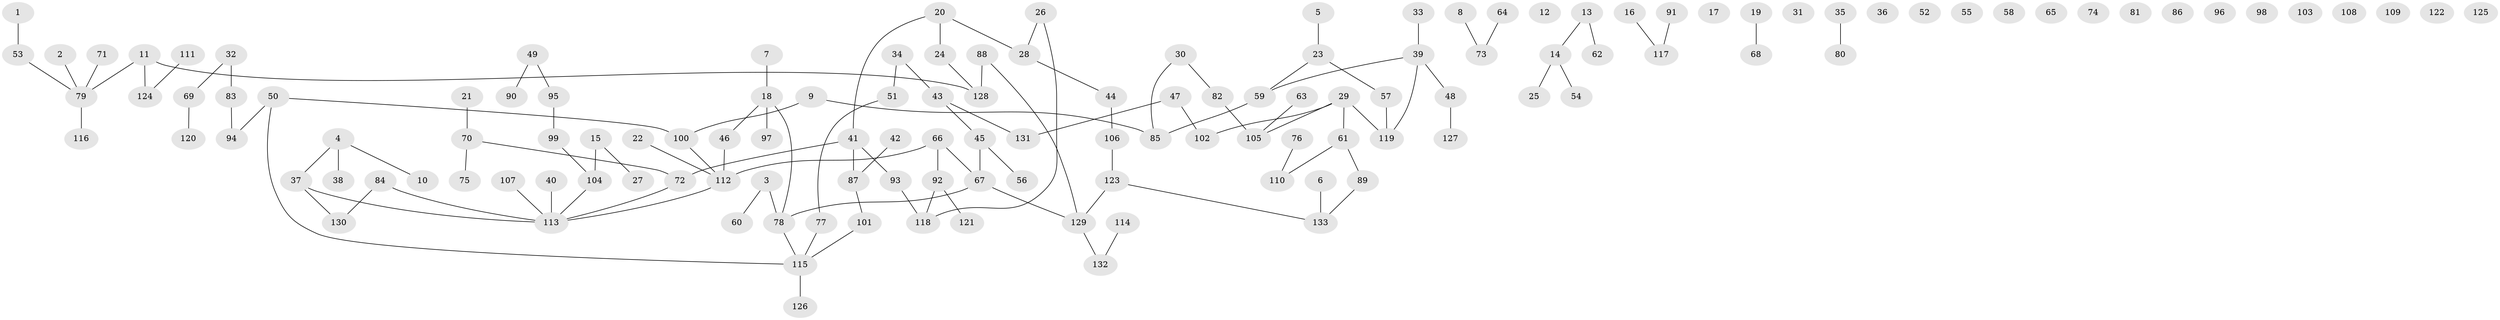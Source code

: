 // coarse degree distribution, {1: 0.31521739130434784, 4: 0.06521739130434782, 2: 0.1956521739130435, 0: 0.21739130434782608, 3: 0.14130434782608695, 6: 0.021739130434782608, 5: 0.03260869565217391, 7: 0.010869565217391304}
// Generated by graph-tools (version 1.1) at 2025/41/03/06/25 10:41:22]
// undirected, 133 vertices, 122 edges
graph export_dot {
graph [start="1"]
  node [color=gray90,style=filled];
  1;
  2;
  3;
  4;
  5;
  6;
  7;
  8;
  9;
  10;
  11;
  12;
  13;
  14;
  15;
  16;
  17;
  18;
  19;
  20;
  21;
  22;
  23;
  24;
  25;
  26;
  27;
  28;
  29;
  30;
  31;
  32;
  33;
  34;
  35;
  36;
  37;
  38;
  39;
  40;
  41;
  42;
  43;
  44;
  45;
  46;
  47;
  48;
  49;
  50;
  51;
  52;
  53;
  54;
  55;
  56;
  57;
  58;
  59;
  60;
  61;
  62;
  63;
  64;
  65;
  66;
  67;
  68;
  69;
  70;
  71;
  72;
  73;
  74;
  75;
  76;
  77;
  78;
  79;
  80;
  81;
  82;
  83;
  84;
  85;
  86;
  87;
  88;
  89;
  90;
  91;
  92;
  93;
  94;
  95;
  96;
  97;
  98;
  99;
  100;
  101;
  102;
  103;
  104;
  105;
  106;
  107;
  108;
  109;
  110;
  111;
  112;
  113;
  114;
  115;
  116;
  117;
  118;
  119;
  120;
  121;
  122;
  123;
  124;
  125;
  126;
  127;
  128;
  129;
  130;
  131;
  132;
  133;
  1 -- 53;
  2 -- 79;
  3 -- 60;
  3 -- 78;
  4 -- 10;
  4 -- 37;
  4 -- 38;
  5 -- 23;
  6 -- 133;
  7 -- 18;
  8 -- 73;
  9 -- 85;
  9 -- 100;
  11 -- 79;
  11 -- 124;
  11 -- 128;
  13 -- 14;
  13 -- 62;
  14 -- 25;
  14 -- 54;
  15 -- 27;
  15 -- 104;
  16 -- 117;
  18 -- 46;
  18 -- 78;
  18 -- 97;
  19 -- 68;
  20 -- 24;
  20 -- 28;
  20 -- 41;
  21 -- 70;
  22 -- 112;
  23 -- 57;
  23 -- 59;
  24 -- 128;
  26 -- 28;
  26 -- 118;
  28 -- 44;
  29 -- 61;
  29 -- 102;
  29 -- 105;
  29 -- 119;
  30 -- 82;
  30 -- 85;
  32 -- 69;
  32 -- 83;
  33 -- 39;
  34 -- 43;
  34 -- 51;
  35 -- 80;
  37 -- 113;
  37 -- 130;
  39 -- 48;
  39 -- 59;
  39 -- 119;
  40 -- 113;
  41 -- 72;
  41 -- 87;
  41 -- 93;
  42 -- 87;
  43 -- 45;
  43 -- 131;
  44 -- 106;
  45 -- 56;
  45 -- 67;
  46 -- 112;
  47 -- 102;
  47 -- 131;
  48 -- 127;
  49 -- 90;
  49 -- 95;
  50 -- 94;
  50 -- 100;
  50 -- 115;
  51 -- 77;
  53 -- 79;
  57 -- 119;
  59 -- 85;
  61 -- 89;
  61 -- 110;
  63 -- 105;
  64 -- 73;
  66 -- 67;
  66 -- 92;
  66 -- 112;
  67 -- 78;
  67 -- 129;
  69 -- 120;
  70 -- 72;
  70 -- 75;
  71 -- 79;
  72 -- 113;
  76 -- 110;
  77 -- 115;
  78 -- 115;
  79 -- 116;
  82 -- 105;
  83 -- 94;
  84 -- 113;
  84 -- 130;
  87 -- 101;
  88 -- 128;
  88 -- 129;
  89 -- 133;
  91 -- 117;
  92 -- 118;
  92 -- 121;
  93 -- 118;
  95 -- 99;
  99 -- 104;
  100 -- 112;
  101 -- 115;
  104 -- 113;
  106 -- 123;
  107 -- 113;
  111 -- 124;
  112 -- 113;
  114 -- 132;
  115 -- 126;
  123 -- 129;
  123 -- 133;
  129 -- 132;
}
